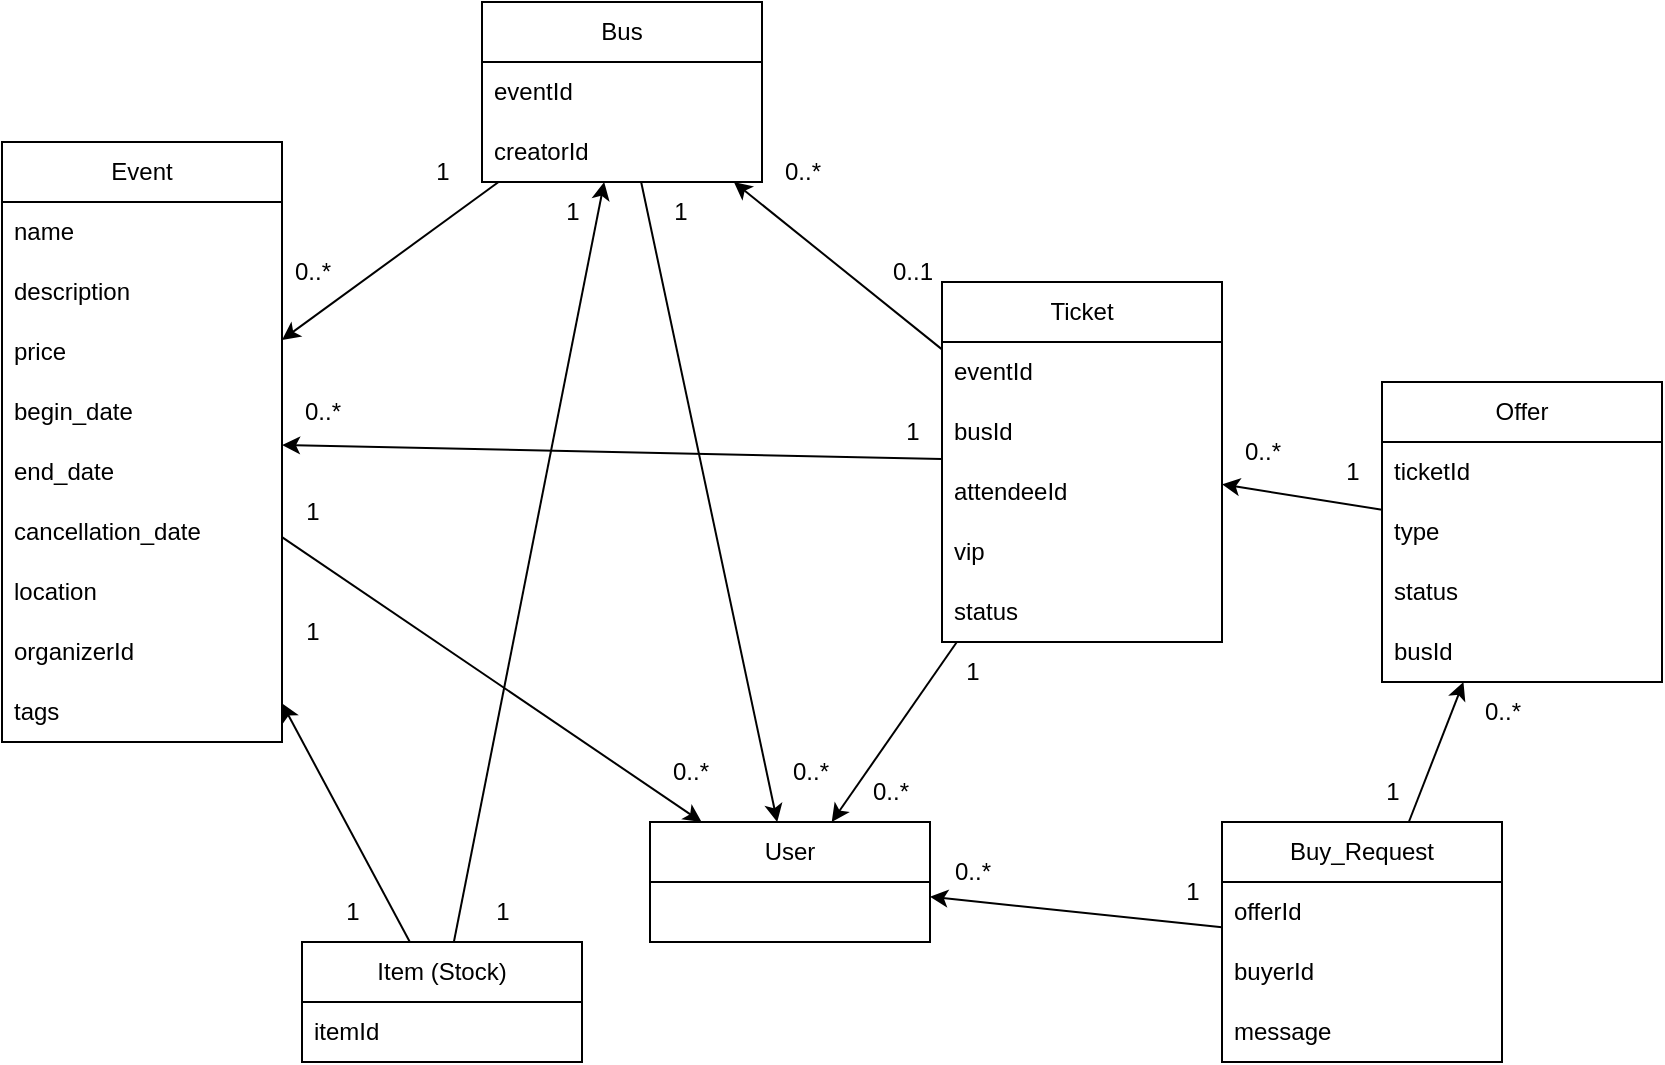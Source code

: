 <mxfile>
    <diagram id="qPMG06e991ytsm2nA7lt" name="Page-1">
        <mxGraphModel dx="650" dy="682" grid="1" gridSize="10" guides="1" tooltips="1" connect="1" arrows="1" fold="1" page="1" pageScale="1" pageWidth="827" pageHeight="1169" math="0" shadow="0">
            <root>
                <mxCell id="0"/>
                <mxCell id="1" parent="0"/>
                <mxCell id="79" value="Event" style="swimlane;fontStyle=0;childLayout=stackLayout;horizontal=1;startSize=30;horizontalStack=0;resizeParent=1;resizeParentMax=0;resizeLast=0;collapsible=1;marginBottom=0;whiteSpace=wrap;html=1;" vertex="1" parent="1">
                    <mxGeometry x="90" y="100" width="140" height="300" as="geometry">
                        <mxRectangle x="180" y="180" width="60" height="30" as="alternateBounds"/>
                    </mxGeometry>
                </mxCell>
                <mxCell id="80" value="name" style="text;strokeColor=none;fillColor=none;align=left;verticalAlign=middle;spacingLeft=4;spacingRight=4;overflow=hidden;points=[[0,0.5],[1,0.5]];portConstraint=eastwest;rotatable=0;whiteSpace=wrap;html=1;" vertex="1" parent="79">
                    <mxGeometry y="30" width="140" height="30" as="geometry"/>
                </mxCell>
                <mxCell id="81" value="description" style="text;strokeColor=none;fillColor=none;align=left;verticalAlign=middle;spacingLeft=4;spacingRight=4;overflow=hidden;points=[[0,0.5],[1,0.5]];portConstraint=eastwest;rotatable=0;whiteSpace=wrap;html=1;" vertex="1" parent="79">
                    <mxGeometry y="60" width="140" height="30" as="geometry"/>
                </mxCell>
                <mxCell id="82" value="price" style="text;strokeColor=none;fillColor=none;align=left;verticalAlign=middle;spacingLeft=4;spacingRight=4;overflow=hidden;points=[[0,0.5],[1,0.5]];portConstraint=eastwest;rotatable=0;whiteSpace=wrap;html=1;" vertex="1" parent="79">
                    <mxGeometry y="90" width="140" height="30" as="geometry"/>
                </mxCell>
                <mxCell id="83" value="begin_date" style="text;strokeColor=none;fillColor=none;align=left;verticalAlign=middle;spacingLeft=4;spacingRight=4;overflow=hidden;points=[[0,0.5],[1,0.5]];portConstraint=eastwest;rotatable=0;whiteSpace=wrap;html=1;" vertex="1" parent="79">
                    <mxGeometry y="120" width="140" height="30" as="geometry"/>
                </mxCell>
                <mxCell id="84" value="end_date" style="text;strokeColor=none;fillColor=none;align=left;verticalAlign=middle;spacingLeft=4;spacingRight=4;overflow=hidden;points=[[0,0.5],[1,0.5]];portConstraint=eastwest;rotatable=0;whiteSpace=wrap;html=1;" vertex="1" parent="79">
                    <mxGeometry y="150" width="140" height="30" as="geometry"/>
                </mxCell>
                <mxCell id="85" value="cancellation_date" style="text;strokeColor=none;fillColor=none;align=left;verticalAlign=middle;spacingLeft=4;spacingRight=4;overflow=hidden;points=[[0,0.5],[1,0.5]];portConstraint=eastwest;rotatable=0;whiteSpace=wrap;html=1;" vertex="1" parent="79">
                    <mxGeometry y="180" width="140" height="30" as="geometry"/>
                </mxCell>
                <mxCell id="86" value="location" style="text;strokeColor=none;fillColor=none;align=left;verticalAlign=middle;spacingLeft=4;spacingRight=4;overflow=hidden;points=[[0,0.5],[1,0.5]];portConstraint=eastwest;rotatable=0;whiteSpace=wrap;html=1;" vertex="1" parent="79">
                    <mxGeometry y="210" width="140" height="30" as="geometry"/>
                </mxCell>
                <mxCell id="87" value="organizerId" style="text;strokeColor=none;fillColor=none;align=left;verticalAlign=middle;spacingLeft=4;spacingRight=4;overflow=hidden;points=[[0,0.5],[1,0.5]];portConstraint=eastwest;rotatable=0;whiteSpace=wrap;html=1;" vertex="1" parent="79">
                    <mxGeometry y="240" width="140" height="30" as="geometry"/>
                </mxCell>
                <mxCell id="88" value="tags" style="text;strokeColor=none;fillColor=none;align=left;verticalAlign=middle;spacingLeft=4;spacingRight=4;overflow=hidden;points=[[0,0.5],[1,0.5]];portConstraint=eastwest;rotatable=0;whiteSpace=wrap;html=1;" vertex="1" parent="79">
                    <mxGeometry y="270" width="140" height="30" as="geometry"/>
                </mxCell>
                <mxCell id="89" value="Bus" style="swimlane;fontStyle=0;childLayout=stackLayout;horizontal=1;startSize=30;horizontalStack=0;resizeParent=1;resizeParentMax=0;resizeLast=0;collapsible=1;marginBottom=0;whiteSpace=wrap;html=1;" vertex="1" parent="1">
                    <mxGeometry x="330" y="30" width="140" height="90" as="geometry">
                        <mxRectangle x="180" y="180" width="60" height="30" as="alternateBounds"/>
                    </mxGeometry>
                </mxCell>
                <mxCell id="90" value="eventId" style="text;strokeColor=none;fillColor=none;align=left;verticalAlign=middle;spacingLeft=4;spacingRight=4;overflow=hidden;points=[[0,0.5],[1,0.5]];portConstraint=eastwest;rotatable=0;whiteSpace=wrap;html=1;" vertex="1" parent="89">
                    <mxGeometry y="30" width="140" height="30" as="geometry"/>
                </mxCell>
                <mxCell id="91" value="creatorId" style="text;strokeColor=none;fillColor=none;align=left;verticalAlign=middle;spacingLeft=4;spacingRight=4;overflow=hidden;points=[[0,0.5],[1,0.5]];portConstraint=eastwest;rotatable=0;whiteSpace=wrap;html=1;" vertex="1" parent="89">
                    <mxGeometry y="60" width="140" height="30" as="geometry"/>
                </mxCell>
                <mxCell id="92" value="Ticket" style="swimlane;fontStyle=0;childLayout=stackLayout;horizontal=1;startSize=30;horizontalStack=0;resizeParent=1;resizeParentMax=0;resizeLast=0;collapsible=1;marginBottom=0;whiteSpace=wrap;html=1;" vertex="1" parent="1">
                    <mxGeometry x="560" y="170" width="140" height="180" as="geometry">
                        <mxRectangle x="180" y="180" width="60" height="30" as="alternateBounds"/>
                    </mxGeometry>
                </mxCell>
                <mxCell id="93" value="eventId" style="text;strokeColor=none;fillColor=none;align=left;verticalAlign=middle;spacingLeft=4;spacingRight=4;overflow=hidden;points=[[0,0.5],[1,0.5]];portConstraint=eastwest;rotatable=0;whiteSpace=wrap;html=1;" vertex="1" parent="92">
                    <mxGeometry y="30" width="140" height="30" as="geometry"/>
                </mxCell>
                <mxCell id="94" value="busId" style="text;strokeColor=none;fillColor=none;align=left;verticalAlign=middle;spacingLeft=4;spacingRight=4;overflow=hidden;points=[[0,0.5],[1,0.5]];portConstraint=eastwest;rotatable=0;whiteSpace=wrap;html=1;" vertex="1" parent="92">
                    <mxGeometry y="60" width="140" height="30" as="geometry"/>
                </mxCell>
                <mxCell id="95" value="attendeeId" style="text;strokeColor=none;fillColor=none;align=left;verticalAlign=middle;spacingLeft=4;spacingRight=4;overflow=hidden;points=[[0,0.5],[1,0.5]];portConstraint=eastwest;rotatable=0;whiteSpace=wrap;html=1;" vertex="1" parent="92">
                    <mxGeometry y="90" width="140" height="30" as="geometry"/>
                </mxCell>
                <mxCell id="96" value="vip" style="text;strokeColor=none;fillColor=none;align=left;verticalAlign=middle;spacingLeft=4;spacingRight=4;overflow=hidden;points=[[0,0.5],[1,0.5]];portConstraint=eastwest;rotatable=0;whiteSpace=wrap;html=1;" vertex="1" parent="92">
                    <mxGeometry y="120" width="140" height="30" as="geometry"/>
                </mxCell>
                <mxCell id="97" value="status" style="text;strokeColor=none;fillColor=none;align=left;verticalAlign=middle;spacingLeft=4;spacingRight=4;overflow=hidden;points=[[0,0.5],[1,0.5]];portConstraint=eastwest;rotatable=0;whiteSpace=wrap;html=1;" vertex="1" parent="92">
                    <mxGeometry y="150" width="140" height="30" as="geometry"/>
                </mxCell>
                <mxCell id="98" value="User" style="swimlane;fontStyle=0;childLayout=stackLayout;horizontal=1;startSize=30;horizontalStack=0;resizeParent=1;resizeParentMax=0;resizeLast=0;collapsible=1;marginBottom=0;whiteSpace=wrap;html=1;" vertex="1" parent="1">
                    <mxGeometry x="414" y="440" width="140" height="60" as="geometry">
                        <mxRectangle x="180" y="180" width="60" height="30" as="alternateBounds"/>
                    </mxGeometry>
                </mxCell>
                <mxCell id="107" value="Item (Stock)" style="swimlane;fontStyle=0;childLayout=stackLayout;horizontal=1;startSize=30;horizontalStack=0;resizeParent=1;resizeParentMax=0;resizeLast=0;collapsible=1;marginBottom=0;whiteSpace=wrap;html=1;" vertex="1" parent="1">
                    <mxGeometry x="240" y="500" width="140" height="60" as="geometry">
                        <mxRectangle x="180" y="180" width="60" height="30" as="alternateBounds"/>
                    </mxGeometry>
                </mxCell>
                <mxCell id="108" value="itemId" style="text;strokeColor=none;fillColor=none;align=left;verticalAlign=middle;spacingLeft=4;spacingRight=4;overflow=hidden;points=[[0,0.5],[1,0.5]];portConstraint=eastwest;rotatable=0;whiteSpace=wrap;html=1;" vertex="1" parent="107">
                    <mxGeometry y="30" width="140" height="30" as="geometry"/>
                </mxCell>
                <mxCell id="110" value="" style="endArrow=classic;html=1;" edge="1" parent="1" source="89" target="79">
                    <mxGeometry width="50" height="50" relative="1" as="geometry">
                        <mxPoint x="120" y="550" as="sourcePoint"/>
                        <mxPoint x="170" y="500" as="targetPoint"/>
                    </mxGeometry>
                </mxCell>
                <mxCell id="111" value="" style="endArrow=classic;html=1;" edge="1" parent="1" source="92" target="89">
                    <mxGeometry width="50" height="50" relative="1" as="geometry">
                        <mxPoint x="420" y="350" as="sourcePoint"/>
                        <mxPoint x="470" y="300" as="targetPoint"/>
                    </mxGeometry>
                </mxCell>
                <mxCell id="112" value="" style="endArrow=classic;html=1;" edge="1" parent="1" source="92" target="79">
                    <mxGeometry width="50" height="50" relative="1" as="geometry">
                        <mxPoint x="420" y="350" as="sourcePoint"/>
                        <mxPoint x="470" y="300" as="targetPoint"/>
                    </mxGeometry>
                </mxCell>
                <mxCell id="113" value="" style="endArrow=classic;html=1;" edge="1" parent="1" source="79" target="98">
                    <mxGeometry width="50" height="50" relative="1" as="geometry">
                        <mxPoint x="420" y="350" as="sourcePoint"/>
                        <mxPoint x="470" y="300" as="targetPoint"/>
                    </mxGeometry>
                </mxCell>
                <mxCell id="114" value="" style="endArrow=none;html=1;startArrow=classic;startFill=1;endFill=0;" edge="1" parent="1" source="89" target="107">
                    <mxGeometry width="50" height="50" relative="1" as="geometry">
                        <mxPoint x="420" y="350" as="sourcePoint"/>
                        <mxPoint x="470" y="300" as="targetPoint"/>
                    </mxGeometry>
                </mxCell>
                <mxCell id="115" value="" style="endArrow=classic;html=1;" edge="1" parent="1" source="92" target="98">
                    <mxGeometry width="50" height="50" relative="1" as="geometry">
                        <mxPoint x="420" y="350" as="sourcePoint"/>
                        <mxPoint x="470" y="300" as="targetPoint"/>
                    </mxGeometry>
                </mxCell>
                <mxCell id="116" value="" style="endArrow=none;html=1;startArrow=classic;startFill=1;endFill=0;" edge="1" parent="1" source="79" target="107">
                    <mxGeometry width="50" height="50" relative="1" as="geometry">
                        <mxPoint x="420" y="350" as="sourcePoint"/>
                        <mxPoint x="470" y="300" as="targetPoint"/>
                    </mxGeometry>
                </mxCell>
                <mxCell id="117" value="1" style="text;html=1;align=center;verticalAlign=middle;resizable=0;points=[];autosize=1;strokeColor=none;fillColor=none;" vertex="1" parent="1">
                    <mxGeometry x="530" y="230" width="30" height="30" as="geometry"/>
                </mxCell>
                <mxCell id="118" value="0..1" style="text;html=1;align=center;verticalAlign=middle;resizable=0;points=[];autosize=1;strokeColor=none;fillColor=none;" vertex="1" parent="1">
                    <mxGeometry x="525" y="150" width="40" height="30" as="geometry"/>
                </mxCell>
                <mxCell id="119" value="1" style="text;html=1;align=center;verticalAlign=middle;resizable=0;points=[];autosize=1;strokeColor=none;fillColor=none;" vertex="1" parent="1">
                    <mxGeometry x="230" y="330" width="30" height="30" as="geometry"/>
                </mxCell>
                <mxCell id="120" value="1" style="text;html=1;align=center;verticalAlign=middle;resizable=0;points=[];autosize=1;strokeColor=none;fillColor=none;" vertex="1" parent="1">
                    <mxGeometry x="250" y="470" width="30" height="30" as="geometry"/>
                </mxCell>
                <mxCell id="121" value="1" style="text;html=1;align=center;verticalAlign=middle;resizable=0;points=[];autosize=1;strokeColor=none;fillColor=none;" vertex="1" parent="1">
                    <mxGeometry x="325" y="470" width="30" height="30" as="geometry"/>
                </mxCell>
                <mxCell id="122" value="1" style="text;html=1;align=center;verticalAlign=middle;resizable=0;points=[];autosize=1;strokeColor=none;fillColor=none;" vertex="1" parent="1">
                    <mxGeometry x="360" y="120" width="30" height="30" as="geometry"/>
                </mxCell>
                <mxCell id="123" value="1" style="text;html=1;align=center;verticalAlign=middle;resizable=0;points=[];autosize=1;strokeColor=none;fillColor=none;" vertex="1" parent="1">
                    <mxGeometry x="230" y="270" width="30" height="30" as="geometry"/>
                </mxCell>
                <mxCell id="124" value="1" style="text;html=1;align=center;verticalAlign=middle;resizable=0;points=[];autosize=1;strokeColor=none;fillColor=none;" vertex="1" parent="1">
                    <mxGeometry x="560" y="350" width="30" height="30" as="geometry"/>
                </mxCell>
                <mxCell id="125" value="0..*" style="text;html=1;align=center;verticalAlign=middle;resizable=0;points=[];autosize=1;strokeColor=none;fillColor=none;" vertex="1" parent="1">
                    <mxGeometry x="225" y="150" width="40" height="30" as="geometry"/>
                </mxCell>
                <mxCell id="126" value="1" style="text;html=1;align=center;verticalAlign=middle;resizable=0;points=[];autosize=1;strokeColor=none;fillColor=none;" vertex="1" parent="1">
                    <mxGeometry x="295" y="100" width="30" height="30" as="geometry"/>
                </mxCell>
                <mxCell id="127" value="0..*" style="text;html=1;align=center;verticalAlign=middle;resizable=0;points=[];autosize=1;strokeColor=none;fillColor=none;" vertex="1" parent="1">
                    <mxGeometry x="230" y="220" width="40" height="30" as="geometry"/>
                </mxCell>
                <mxCell id="128" value="0..*" style="text;html=1;align=center;verticalAlign=middle;resizable=0;points=[];autosize=1;strokeColor=none;fillColor=none;" vertex="1" parent="1">
                    <mxGeometry x="414" y="400" width="40" height="30" as="geometry"/>
                </mxCell>
                <mxCell id="129" value="0..*" style="text;html=1;align=center;verticalAlign=middle;resizable=0;points=[];autosize=1;strokeColor=none;fillColor=none;" vertex="1" parent="1">
                    <mxGeometry x="514" y="410" width="40" height="30" as="geometry"/>
                </mxCell>
                <mxCell id="130" value="" style="endArrow=classic;html=1;" edge="1" parent="1" source="89" target="98">
                    <mxGeometry width="50" height="50" relative="1" as="geometry">
                        <mxPoint x="420" y="350" as="sourcePoint"/>
                        <mxPoint x="470" y="300" as="targetPoint"/>
                    </mxGeometry>
                </mxCell>
                <mxCell id="131" value="1" style="text;html=1;align=center;verticalAlign=middle;resizable=0;points=[];autosize=1;strokeColor=none;fillColor=none;" vertex="1" parent="1">
                    <mxGeometry x="414" y="120" width="30" height="30" as="geometry"/>
                </mxCell>
                <mxCell id="132" value="0..*" style="text;html=1;align=center;verticalAlign=middle;resizable=0;points=[];autosize=1;strokeColor=none;fillColor=none;" vertex="1" parent="1">
                    <mxGeometry x="474" y="400" width="40" height="30" as="geometry"/>
                </mxCell>
                <mxCell id="133" value="0..*" style="text;html=1;align=center;verticalAlign=middle;resizable=0;points=[];autosize=1;strokeColor=none;fillColor=none;" vertex="1" parent="1">
                    <mxGeometry x="470" y="100" width="40" height="30" as="geometry"/>
                </mxCell>
                <mxCell id="134" value="Offer" style="swimlane;fontStyle=0;childLayout=stackLayout;horizontal=1;startSize=30;horizontalStack=0;resizeParent=1;resizeParentMax=0;resizeLast=0;collapsible=1;marginBottom=0;whiteSpace=wrap;html=1;" vertex="1" parent="1">
                    <mxGeometry x="780" y="220" width="140" height="150" as="geometry">
                        <mxRectangle x="180" y="180" width="60" height="30" as="alternateBounds"/>
                    </mxGeometry>
                </mxCell>
                <mxCell id="135" value="ticketId" style="text;strokeColor=none;fillColor=none;align=left;verticalAlign=middle;spacingLeft=4;spacingRight=4;overflow=hidden;points=[[0,0.5],[1,0.5]];portConstraint=eastwest;rotatable=0;whiteSpace=wrap;html=1;" vertex="1" parent="134">
                    <mxGeometry y="30" width="140" height="30" as="geometry"/>
                </mxCell>
                <mxCell id="136" value="type" style="text;strokeColor=none;fillColor=none;align=left;verticalAlign=middle;spacingLeft=4;spacingRight=4;overflow=hidden;points=[[0,0.5],[1,0.5]];portConstraint=eastwest;rotatable=0;whiteSpace=wrap;html=1;" vertex="1" parent="134">
                    <mxGeometry y="60" width="140" height="30" as="geometry"/>
                </mxCell>
                <mxCell id="137" value="status" style="text;strokeColor=none;fillColor=none;align=left;verticalAlign=middle;spacingLeft=4;spacingRight=4;overflow=hidden;points=[[0,0.5],[1,0.5]];portConstraint=eastwest;rotatable=0;whiteSpace=wrap;html=1;" vertex="1" parent="134">
                    <mxGeometry y="90" width="140" height="30" as="geometry"/>
                </mxCell>
                <mxCell id="138" value="busId" style="text;strokeColor=none;fillColor=none;align=left;verticalAlign=middle;spacingLeft=4;spacingRight=4;overflow=hidden;points=[[0,0.5],[1,0.5]];portConstraint=eastwest;rotatable=0;whiteSpace=wrap;html=1;" vertex="1" parent="134">
                    <mxGeometry y="120" width="140" height="30" as="geometry"/>
                </mxCell>
                <mxCell id="139" value="Buy_Request" style="swimlane;fontStyle=0;childLayout=stackLayout;horizontal=1;startSize=30;horizontalStack=0;resizeParent=1;resizeParentMax=0;resizeLast=0;collapsible=1;marginBottom=0;whiteSpace=wrap;html=1;" vertex="1" parent="1">
                    <mxGeometry x="700" y="440" width="140" height="120" as="geometry">
                        <mxRectangle x="180" y="180" width="60" height="30" as="alternateBounds"/>
                    </mxGeometry>
                </mxCell>
                <mxCell id="140" value="offerId" style="text;strokeColor=none;fillColor=none;align=left;verticalAlign=middle;spacingLeft=4;spacingRight=4;overflow=hidden;points=[[0,0.5],[1,0.5]];portConstraint=eastwest;rotatable=0;whiteSpace=wrap;html=1;" vertex="1" parent="139">
                    <mxGeometry y="30" width="140" height="30" as="geometry"/>
                </mxCell>
                <mxCell id="141" value="buyerId" style="text;strokeColor=none;fillColor=none;align=left;verticalAlign=middle;spacingLeft=4;spacingRight=4;overflow=hidden;points=[[0,0.5],[1,0.5]];portConstraint=eastwest;rotatable=0;whiteSpace=wrap;html=1;" vertex="1" parent="139">
                    <mxGeometry y="60" width="140" height="30" as="geometry"/>
                </mxCell>
                <mxCell id="142" value="message" style="text;strokeColor=none;fillColor=none;align=left;verticalAlign=middle;spacingLeft=4;spacingRight=4;overflow=hidden;points=[[0,0.5],[1,0.5]];portConstraint=eastwest;rotatable=0;whiteSpace=wrap;html=1;" vertex="1" parent="139">
                    <mxGeometry y="90" width="140" height="30" as="geometry"/>
                </mxCell>
                <mxCell id="143" value="" style="endArrow=classic;html=1;" edge="1" parent="1" source="134" target="92">
                    <mxGeometry width="50" height="50" relative="1" as="geometry">
                        <mxPoint x="650" y="300" as="sourcePoint"/>
                        <mxPoint x="700" y="250" as="targetPoint"/>
                    </mxGeometry>
                </mxCell>
                <mxCell id="144" value="" style="endArrow=classic;html=1;" edge="1" parent="1" source="139" target="134">
                    <mxGeometry width="50" height="50" relative="1" as="geometry">
                        <mxPoint x="650" y="300" as="sourcePoint"/>
                        <mxPoint x="700" y="250" as="targetPoint"/>
                    </mxGeometry>
                </mxCell>
                <mxCell id="145" value="" style="endArrow=classic;html=1;" edge="1" parent="1" source="139" target="98">
                    <mxGeometry width="50" height="50" relative="1" as="geometry">
                        <mxPoint x="650" y="300" as="sourcePoint"/>
                        <mxPoint x="700" y="250" as="targetPoint"/>
                    </mxGeometry>
                </mxCell>
                <mxCell id="146" value="1" style="text;html=1;align=center;verticalAlign=middle;resizable=0;points=[];autosize=1;strokeColor=none;fillColor=none;" vertex="1" parent="1">
                    <mxGeometry x="750" y="250" width="30" height="30" as="geometry"/>
                </mxCell>
                <mxCell id="147" value="1" style="text;html=1;align=center;verticalAlign=middle;resizable=0;points=[];autosize=1;strokeColor=none;fillColor=none;" vertex="1" parent="1">
                    <mxGeometry x="770" y="410" width="30" height="30" as="geometry"/>
                </mxCell>
                <mxCell id="148" value="1" style="text;html=1;align=center;verticalAlign=middle;resizable=0;points=[];autosize=1;strokeColor=none;fillColor=none;" vertex="1" parent="1">
                    <mxGeometry x="670" y="460" width="30" height="30" as="geometry"/>
                </mxCell>
                <mxCell id="149" value="0..*" style="text;html=1;align=center;verticalAlign=middle;resizable=0;points=[];autosize=1;strokeColor=none;fillColor=none;" vertex="1" parent="1">
                    <mxGeometry x="700" y="240" width="40" height="30" as="geometry"/>
                </mxCell>
                <mxCell id="150" value="0..*" style="text;html=1;align=center;verticalAlign=middle;resizable=0;points=[];autosize=1;strokeColor=none;fillColor=none;" vertex="1" parent="1">
                    <mxGeometry x="555" y="450" width="40" height="30" as="geometry"/>
                </mxCell>
                <mxCell id="151" value="0..*" style="text;html=1;align=center;verticalAlign=middle;resizable=0;points=[];autosize=1;strokeColor=none;fillColor=none;" vertex="1" parent="1">
                    <mxGeometry x="820" y="370" width="40" height="30" as="geometry"/>
                </mxCell>
            </root>
        </mxGraphModel>
    </diagram>
</mxfile>